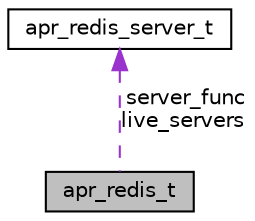 digraph "apr_redis_t"
{
  edge [fontname="Helvetica",fontsize="10",labelfontname="Helvetica",labelfontsize="10"];
  node [fontname="Helvetica",fontsize="10",shape=record];
  Node1 [label="apr_redis_t",height=0.2,width=0.4,color="black", fillcolor="grey75", style="filled", fontcolor="black"];
  Node2 -> Node1 [dir="back",color="darkorchid3",fontsize="10",style="dashed",label=" server_func\nlive_servers" ,fontname="Helvetica"];
  Node2 [label="apr_redis_server_t",height=0.2,width=0.4,color="black", fillcolor="white", style="filled",URL="$structapr__redis__server__t.html"];
}
